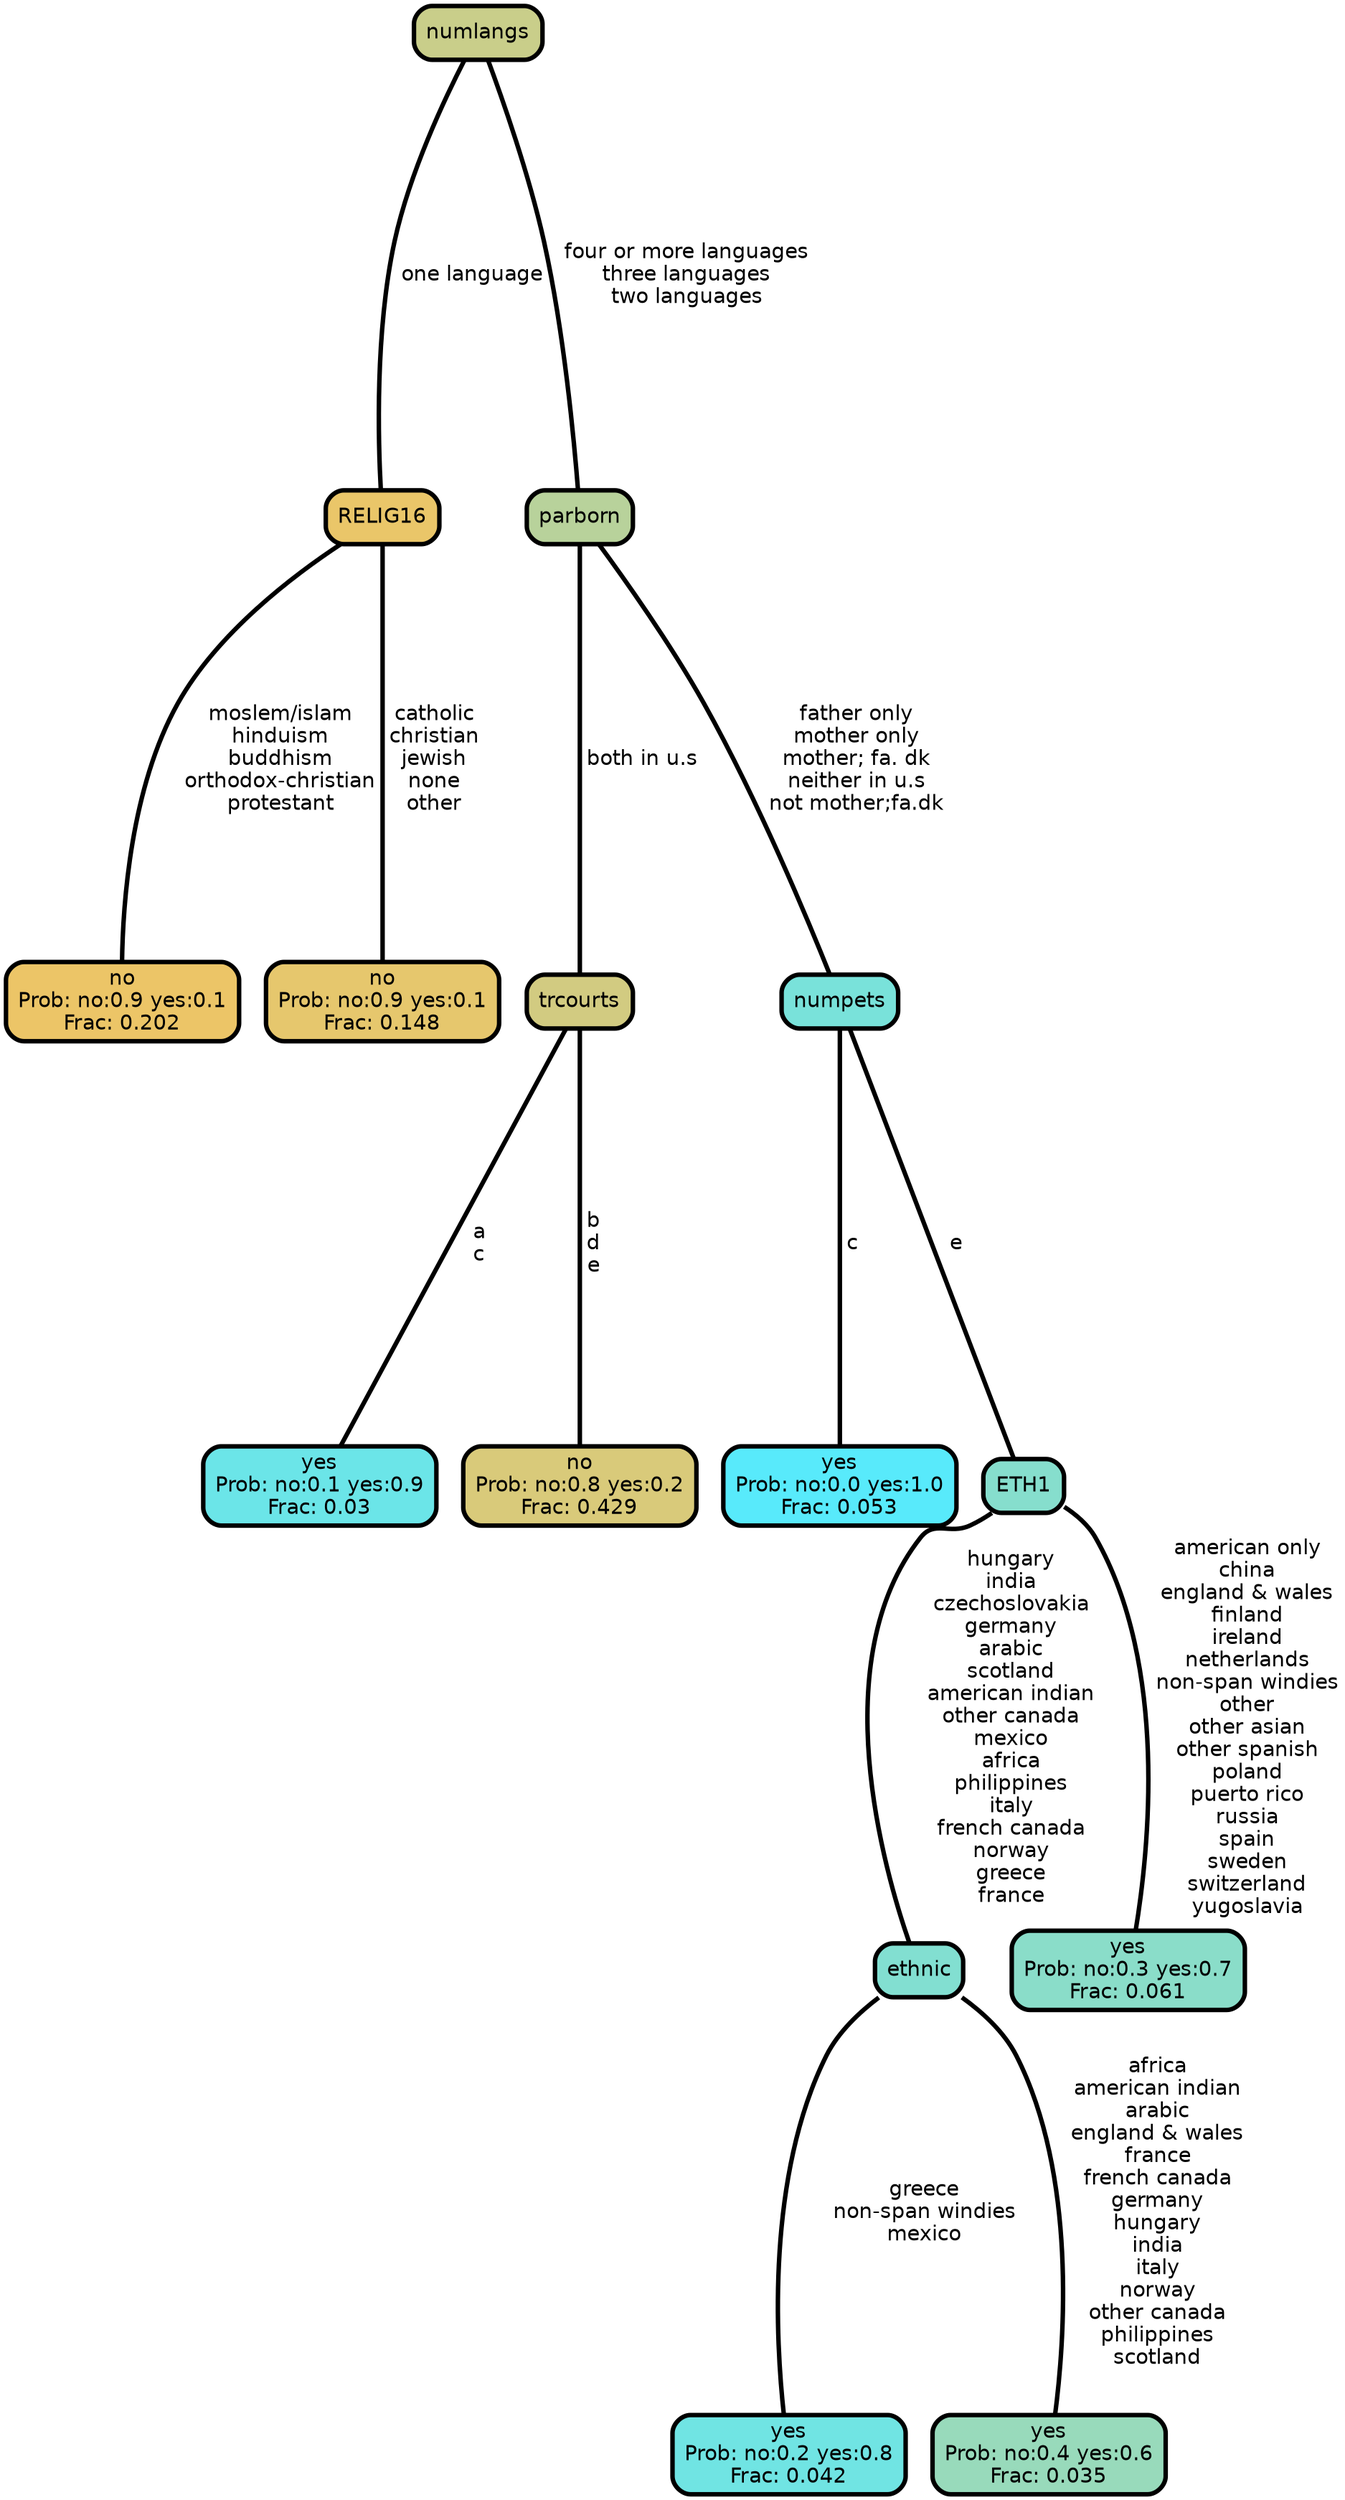 graph Tree {
node [shape=box, style="filled, rounded",color="black",penwidth="3",fontcolor="black",                 fontname=helvetica] ;
graph [ranksep="0 equally", splines=straight,                 bgcolor=transparent, dpi=200] ;
edge [fontname=helvetica, color=black] ;
0 [label="no
Prob: no:0.9 yes:0.1
Frac: 0.202", fillcolor="#ecc567"] ;
1 [label="RELIG16", fillcolor="#eac669"] ;
2 [label="no
Prob: no:0.9 yes:0.1
Frac: 0.148", fillcolor="#e6c76d"] ;
3 [label="numlangs", fillcolor="#c9ce8a"] ;
4 [label="yes
Prob: no:0.1 yes:0.9
Frac: 0.03", fillcolor="#6be5e8"] ;
5 [label="trcourts", fillcolor="#d2cb81"] ;
6 [label="no
Prob: no:0.8 yes:0.2
Frac: 0.429", fillcolor="#d9ca7a"] ;
7 [label="parborn", fillcolor="#b8d29b"] ;
8 [label="yes
Prob: no:0.0 yes:1.0
Frac: 0.053", fillcolor="#58eafb"] ;
9 [label="numpets", fillcolor="#79e2da"] ;
10 [label="yes
Prob: no:0.2 yes:0.8
Frac: 0.042", fillcolor="#70e4e3"] ;
11 [label="ethnic", fillcolor="#82dfd1"] ;
12 [label="yes
Prob: no:0.4 yes:0.6
Frac: 0.035", fillcolor="#98dabb"] ;
13 [label="ETH1", fillcolor="#86decd"] ;
14 [label="yes
Prob: no:0.3 yes:0.7
Frac: 0.061", fillcolor="#8addc9"] ;
1 -- 0 [label=" moslem/islam\n hinduism\n buddhism\n orthodox-christian\n protestant",penwidth=3] ;
1 -- 2 [label=" catholic\n christian\n jewish\n none\n other",penwidth=3] ;
3 -- 1 [label=" one language",penwidth=3] ;
3 -- 7 [label=" four or more languages\n three languages\n two languages",penwidth=3] ;
5 -- 4 [label=" a\n c",penwidth=3] ;
5 -- 6 [label=" b\n d\n e",penwidth=3] ;
7 -- 5 [label=" both in u.s",penwidth=3] ;
7 -- 9 [label=" father only\n mother only\n mother; fa. dk\n neither in u.s\n not mother;fa.dk",penwidth=3] ;
9 -- 8 [label=" c",penwidth=3] ;
9 -- 13 [label=" e",penwidth=3] ;
11 -- 10 [label=" greece\n non-span windies\n mexico",penwidth=3] ;
11 -- 12 [label=" africa\n american indian\n arabic\n england & wales\n france\n french canada\n germany\n hungary\n india\n italy\n norway\n other canada\n philippines\n scotland",penwidth=3] ;
13 -- 11 [label=" hungary\n india\n czechoslovakia\n germany\n arabic\n scotland\n american indian\n other canada\n mexico\n africa\n philippines\n italy\n french canada\n norway\n greece\n france",penwidth=3] ;
13 -- 14 [label=" american only\n china\n england & wales\n finland\n ireland\n netherlands\n non-span windies\n other\n other asian\n other spanish\n poland\n puerto rico\n russia\n spain\n sweden\n switzerland\n yugoslavia",penwidth=3] ;
{rank = same;}}